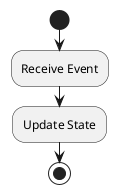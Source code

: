 @startuml
'https://plantuml.com/activity-diagram-beta

start
:Receive Event;
:Update State;
stop

@enduml
